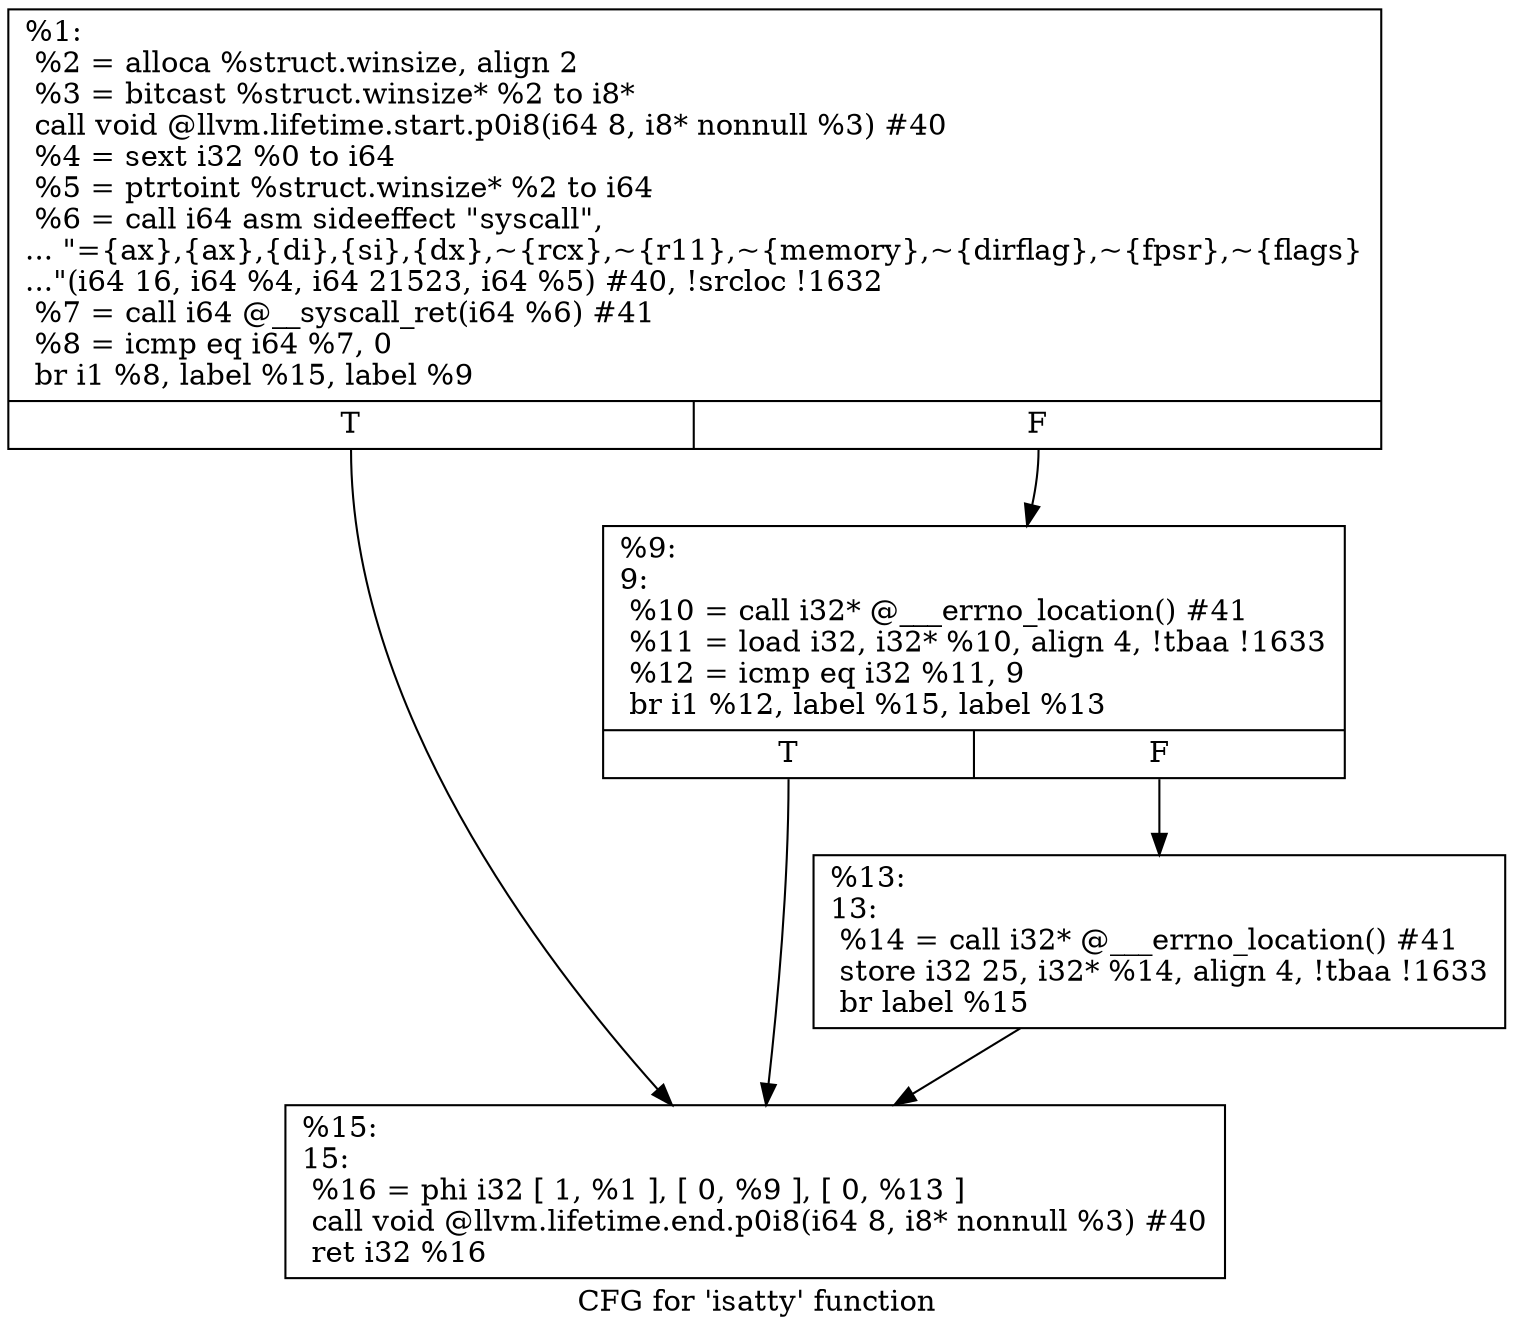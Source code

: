 digraph "CFG for 'isatty' function" {
	label="CFG for 'isatty' function";

	Node0x1d07790 [shape=record,label="{%1:\l  %2 = alloca %struct.winsize, align 2\l  %3 = bitcast %struct.winsize* %2 to i8*\l  call void @llvm.lifetime.start.p0i8(i64 8, i8* nonnull %3) #40\l  %4 = sext i32 %0 to i64\l  %5 = ptrtoint %struct.winsize* %2 to i64\l  %6 = call i64 asm sideeffect \"syscall\",\l... \"=\{ax\},\{ax\},\{di\},\{si\},\{dx\},~\{rcx\},~\{r11\},~\{memory\},~\{dirflag\},~\{fpsr\},~\{flags\}\l...\"(i64 16, i64 %4, i64 21523, i64 %5) #40, !srcloc !1632\l  %7 = call i64 @__syscall_ret(i64 %6) #41\l  %8 = icmp eq i64 %7, 0\l  br i1 %8, label %15, label %9\l|{<s0>T|<s1>F}}"];
	Node0x1d07790:s0 -> Node0x1d078e0;
	Node0x1d07790:s1 -> Node0x1d07840;
	Node0x1d07840 [shape=record,label="{%9:\l9:                                                \l  %10 = call i32* @___errno_location() #41\l  %11 = load i32, i32* %10, align 4, !tbaa !1633\l  %12 = icmp eq i32 %11, 9\l  br i1 %12, label %15, label %13\l|{<s0>T|<s1>F}}"];
	Node0x1d07840:s0 -> Node0x1d078e0;
	Node0x1d07840:s1 -> Node0x1d07890;
	Node0x1d07890 [shape=record,label="{%13:\l13:                                               \l  %14 = call i32* @___errno_location() #41\l  store i32 25, i32* %14, align 4, !tbaa !1633\l  br label %15\l}"];
	Node0x1d07890 -> Node0x1d078e0;
	Node0x1d078e0 [shape=record,label="{%15:\l15:                                               \l  %16 = phi i32 [ 1, %1 ], [ 0, %9 ], [ 0, %13 ]\l  call void @llvm.lifetime.end.p0i8(i64 8, i8* nonnull %3) #40\l  ret i32 %16\l}"];
}
